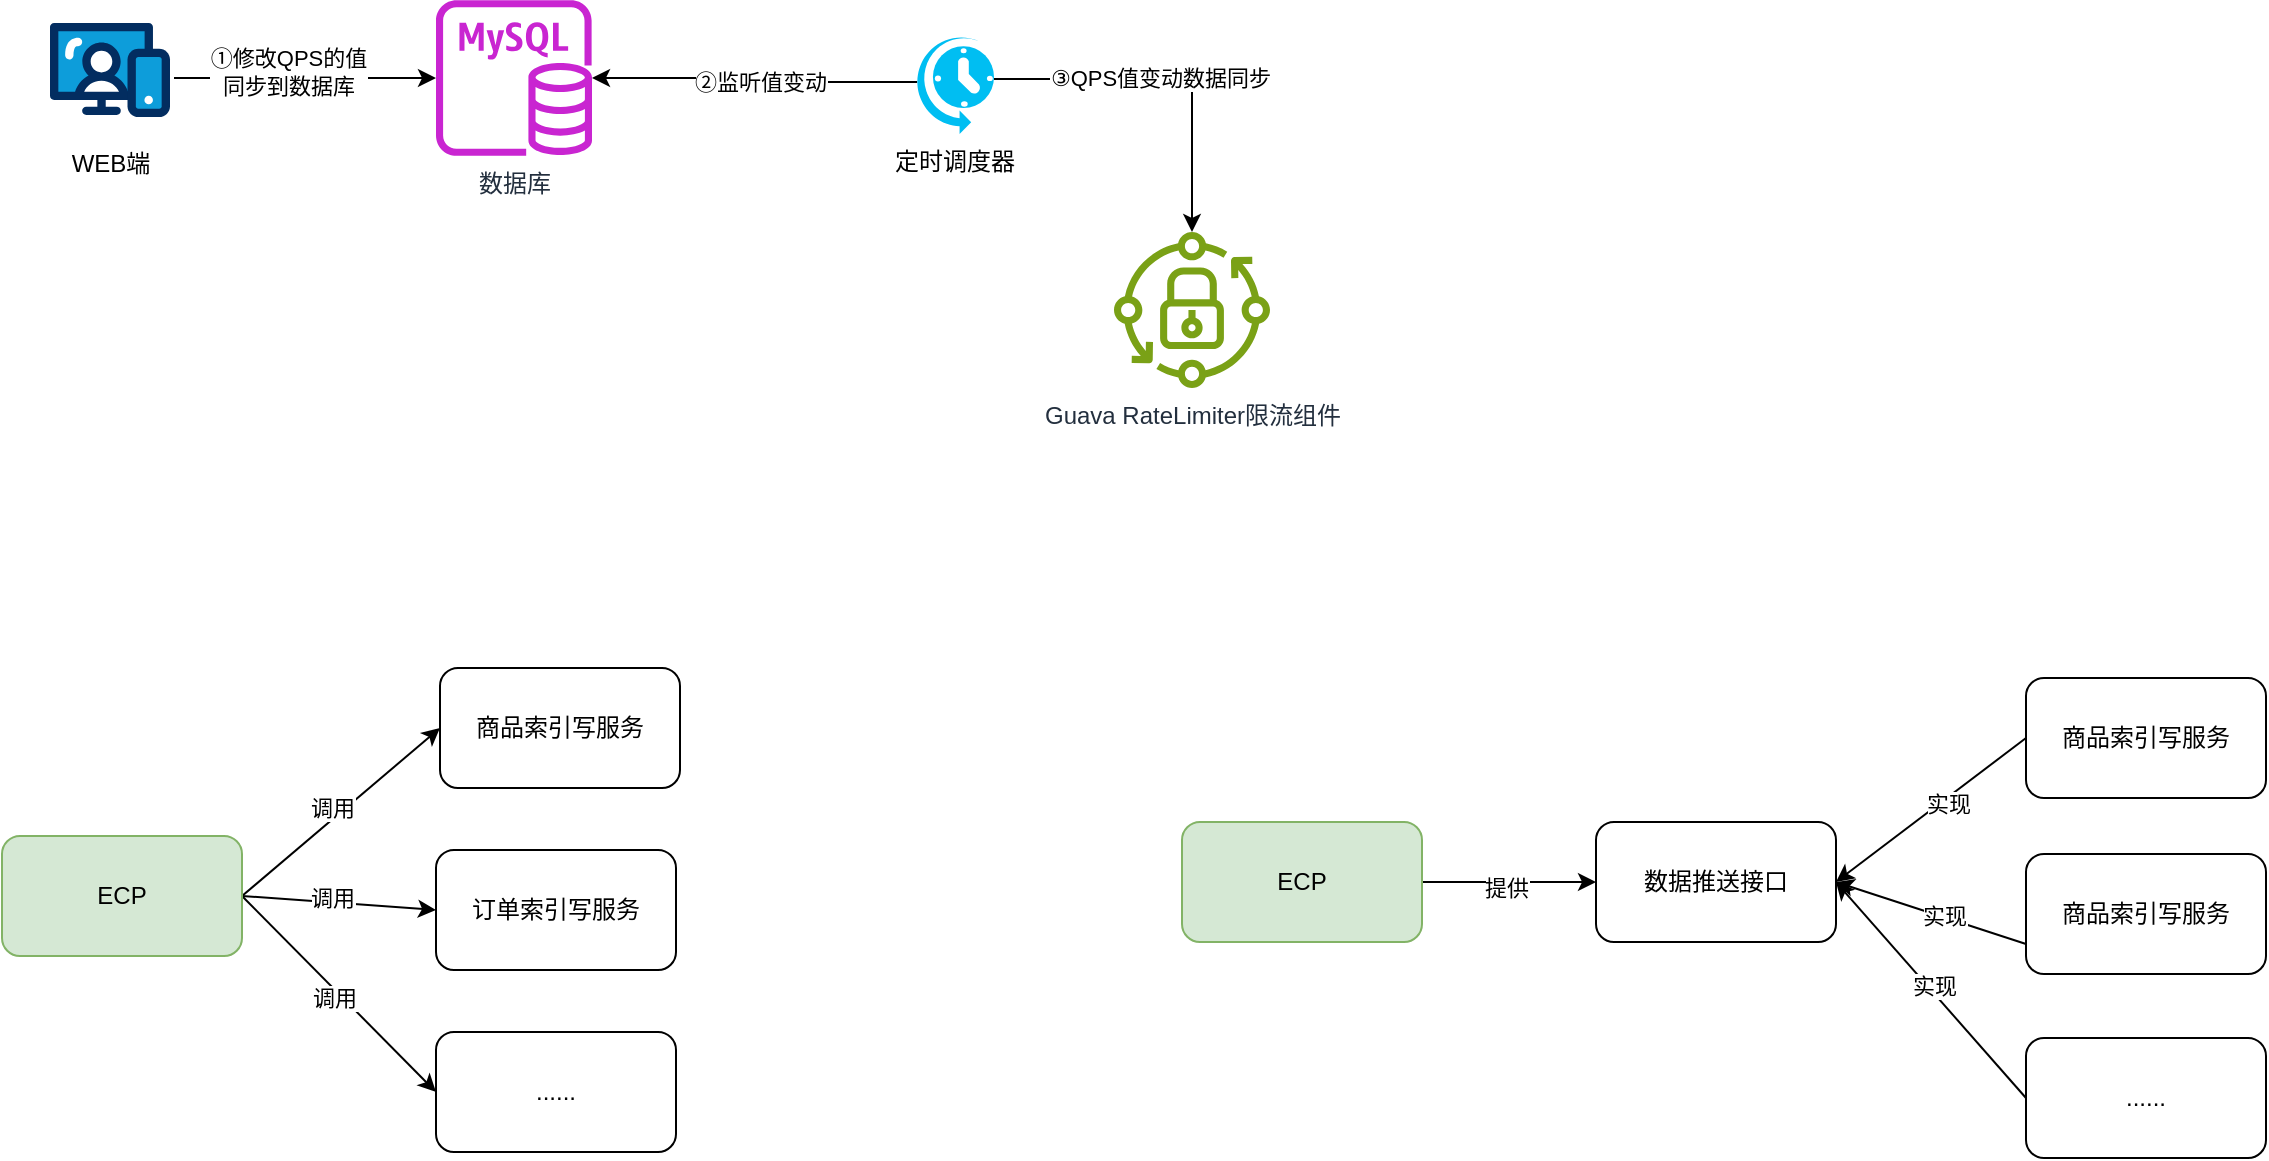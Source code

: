 <mxfile version="22.1.7" type="github">
  <diagram name="第 1 页" id="coex86hfs04hS-hthQD4">
    <mxGraphModel dx="2474" dy="740" grid="0" gridSize="10" guides="1" tooltips="1" connect="1" arrows="1" fold="1" page="0" pageScale="1" pageWidth="827" pageHeight="1169" math="0" shadow="0">
      <root>
        <mxCell id="0" />
        <mxCell id="1" parent="0" />
        <mxCell id="mea_Ot-lVGmqLN7DfCHN-2" value="数据库" style="sketch=0;outlineConnect=0;fontColor=#232F3E;gradientColor=none;fillColor=#C925D1;strokeColor=none;dashed=0;verticalLabelPosition=bottom;verticalAlign=top;align=center;html=1;fontSize=12;fontStyle=0;aspect=fixed;pointerEvents=1;shape=mxgraph.aws4.rds_mysql_instance;" vertex="1" parent="1">
          <mxGeometry x="204" y="485" width="78" height="78" as="geometry" />
        </mxCell>
        <mxCell id="mea_Ot-lVGmqLN7DfCHN-3" value="WEB端" style="verticalLabelPosition=bottom;aspect=fixed;html=1;shape=mxgraph.salesforce.web;" vertex="1" parent="1">
          <mxGeometry x="11" y="496.3" width="60" height="47.4" as="geometry" />
        </mxCell>
        <mxCell id="mea_Ot-lVGmqLN7DfCHN-4" value="" style="endArrow=classic;html=1;rounded=0;" edge="1" parent="1" target="mea_Ot-lVGmqLN7DfCHN-2">
          <mxGeometry width="50" height="50" relative="1" as="geometry">
            <mxPoint x="73" y="524" as="sourcePoint" />
            <mxPoint x="123" y="474" as="targetPoint" />
          </mxGeometry>
        </mxCell>
        <mxCell id="mea_Ot-lVGmqLN7DfCHN-5" value="①修改QPS的值&lt;br&gt;同步到数据库" style="edgeLabel;html=1;align=center;verticalAlign=middle;resizable=0;points=[];" vertex="1" connectable="0" parent="mea_Ot-lVGmqLN7DfCHN-4">
          <mxGeometry x="-0.132" y="3" relative="1" as="geometry">
            <mxPoint as="offset" />
          </mxGeometry>
        </mxCell>
        <mxCell id="mea_Ot-lVGmqLN7DfCHN-8" style="edgeStyle=orthogonalEdgeStyle;rounded=0;orthogonalLoop=1;jettySize=auto;html=1;exitX=0.04;exitY=0.48;exitDx=0;exitDy=0;exitPerimeter=0;" edge="1" parent="1" source="mea_Ot-lVGmqLN7DfCHN-7" target="mea_Ot-lVGmqLN7DfCHN-2">
          <mxGeometry relative="1" as="geometry" />
        </mxCell>
        <mxCell id="mea_Ot-lVGmqLN7DfCHN-9" value="②监听值变动" style="edgeLabel;html=1;align=center;verticalAlign=middle;resizable=0;points=[];" vertex="1" connectable="0" parent="mea_Ot-lVGmqLN7DfCHN-8">
          <mxGeometry x="-0.004" y="-3" relative="1" as="geometry">
            <mxPoint as="offset" />
          </mxGeometry>
        </mxCell>
        <mxCell id="mea_Ot-lVGmqLN7DfCHN-11" style="edgeStyle=orthogonalEdgeStyle;rounded=0;orthogonalLoop=1;jettySize=auto;html=1;exitX=1;exitY=0.45;exitDx=0;exitDy=0;exitPerimeter=0;" edge="1" parent="1" source="mea_Ot-lVGmqLN7DfCHN-7" target="mea_Ot-lVGmqLN7DfCHN-10">
          <mxGeometry relative="1" as="geometry" />
        </mxCell>
        <mxCell id="mea_Ot-lVGmqLN7DfCHN-12" value="③QPS值变动数据同步" style="edgeLabel;html=1;align=center;verticalAlign=middle;resizable=0;points=[];" vertex="1" connectable="0" parent="mea_Ot-lVGmqLN7DfCHN-11">
          <mxGeometry x="-0.06" y="1" relative="1" as="geometry">
            <mxPoint as="offset" />
          </mxGeometry>
        </mxCell>
        <mxCell id="mea_Ot-lVGmqLN7DfCHN-7" value="定时调度器" style="verticalLabelPosition=bottom;html=1;verticalAlign=top;align=center;strokeColor=none;fillColor=#00BEF2;shape=mxgraph.azure.scheduler;pointerEvents=1;" vertex="1" parent="1">
          <mxGeometry x="443" y="502" width="40" height="50" as="geometry" />
        </mxCell>
        <mxCell id="mea_Ot-lVGmqLN7DfCHN-10" value="Guava RateLimiter限流组件" style="sketch=0;outlineConnect=0;fontColor=#232F3E;gradientColor=none;fillColor=#7AA116;strokeColor=none;dashed=0;verticalLabelPosition=bottom;verticalAlign=top;align=center;html=1;fontSize=12;fontStyle=0;aspect=fixed;pointerEvents=1;shape=mxgraph.aws4.iot_greengrass_component_private;" vertex="1" parent="1">
          <mxGeometry x="543" y="601" width="78" height="78" as="geometry" />
        </mxCell>
        <mxCell id="mea_Ot-lVGmqLN7DfCHN-18" style="rounded=0;orthogonalLoop=1;jettySize=auto;html=1;exitX=1;exitY=0.5;exitDx=0;exitDy=0;entryX=0;entryY=0.5;entryDx=0;entryDy=0;" edge="1" parent="1" source="mea_Ot-lVGmqLN7DfCHN-13" target="mea_Ot-lVGmqLN7DfCHN-14">
          <mxGeometry relative="1" as="geometry" />
        </mxCell>
        <mxCell id="mea_Ot-lVGmqLN7DfCHN-21" value="调用" style="edgeLabel;html=1;align=center;verticalAlign=middle;resizable=0;points=[];" vertex="1" connectable="0" parent="mea_Ot-lVGmqLN7DfCHN-18">
          <mxGeometry x="-0.022" y="4" relative="1" as="geometry">
            <mxPoint x="-1" as="offset" />
          </mxGeometry>
        </mxCell>
        <mxCell id="mea_Ot-lVGmqLN7DfCHN-19" style="rounded=0;orthogonalLoop=1;jettySize=auto;html=1;exitX=1;exitY=0.5;exitDx=0;exitDy=0;entryX=0;entryY=0.5;entryDx=0;entryDy=0;" edge="1" parent="1" source="mea_Ot-lVGmqLN7DfCHN-13" target="mea_Ot-lVGmqLN7DfCHN-15">
          <mxGeometry relative="1" as="geometry" />
        </mxCell>
        <mxCell id="mea_Ot-lVGmqLN7DfCHN-22" value="调用" style="edgeLabel;html=1;align=center;verticalAlign=middle;resizable=0;points=[];" vertex="1" connectable="0" parent="mea_Ot-lVGmqLN7DfCHN-19">
          <mxGeometry x="-0.081" y="2" relative="1" as="geometry">
            <mxPoint as="offset" />
          </mxGeometry>
        </mxCell>
        <mxCell id="mea_Ot-lVGmqLN7DfCHN-20" style="rounded=0;orthogonalLoop=1;jettySize=auto;html=1;exitX=1;exitY=0.5;exitDx=0;exitDy=0;entryX=0;entryY=0.5;entryDx=0;entryDy=0;" edge="1" parent="1" source="mea_Ot-lVGmqLN7DfCHN-13" target="mea_Ot-lVGmqLN7DfCHN-16">
          <mxGeometry relative="1" as="geometry" />
        </mxCell>
        <mxCell id="mea_Ot-lVGmqLN7DfCHN-23" value="调用" style="edgeLabel;html=1;align=center;verticalAlign=middle;resizable=0;points=[];" vertex="1" connectable="0" parent="mea_Ot-lVGmqLN7DfCHN-20">
          <mxGeometry x="-0.012" y="-3" relative="1" as="geometry">
            <mxPoint as="offset" />
          </mxGeometry>
        </mxCell>
        <mxCell id="mea_Ot-lVGmqLN7DfCHN-13" value="ECP" style="rounded=1;whiteSpace=wrap;html=1;fillColor=#d5e8d4;strokeColor=#82b366;" vertex="1" parent="1">
          <mxGeometry x="-13" y="903" width="120" height="60" as="geometry" />
        </mxCell>
        <mxCell id="mea_Ot-lVGmqLN7DfCHN-14" value="商品索引写服务" style="rounded=1;whiteSpace=wrap;html=1;" vertex="1" parent="1">
          <mxGeometry x="206" y="819" width="120" height="60" as="geometry" />
        </mxCell>
        <mxCell id="mea_Ot-lVGmqLN7DfCHN-15" value="订单索引写服务" style="rounded=1;whiteSpace=wrap;html=1;" vertex="1" parent="1">
          <mxGeometry x="204" y="910" width="120" height="60" as="geometry" />
        </mxCell>
        <mxCell id="mea_Ot-lVGmqLN7DfCHN-16" value="......" style="rounded=1;whiteSpace=wrap;html=1;" vertex="1" parent="1">
          <mxGeometry x="204" y="1001" width="120" height="60" as="geometry" />
        </mxCell>
        <mxCell id="mea_Ot-lVGmqLN7DfCHN-35" style="edgeStyle=orthogonalEdgeStyle;rounded=0;orthogonalLoop=1;jettySize=auto;html=1;exitX=1;exitY=0.5;exitDx=0;exitDy=0;" edge="1" parent="1" source="mea_Ot-lVGmqLN7DfCHN-30" target="mea_Ot-lVGmqLN7DfCHN-34">
          <mxGeometry relative="1" as="geometry" />
        </mxCell>
        <mxCell id="mea_Ot-lVGmqLN7DfCHN-36" value="提供" style="edgeLabel;html=1;align=center;verticalAlign=middle;resizable=0;points=[];" vertex="1" connectable="0" parent="mea_Ot-lVGmqLN7DfCHN-35">
          <mxGeometry x="-0.042" y="-3" relative="1" as="geometry">
            <mxPoint as="offset" />
          </mxGeometry>
        </mxCell>
        <mxCell id="mea_Ot-lVGmqLN7DfCHN-30" value="ECP" style="rounded=1;whiteSpace=wrap;html=1;fillColor=#d5e8d4;strokeColor=#82b366;" vertex="1" parent="1">
          <mxGeometry x="577" y="896" width="120" height="60" as="geometry" />
        </mxCell>
        <mxCell id="mea_Ot-lVGmqLN7DfCHN-34" value="数据推送接口" style="rounded=1;whiteSpace=wrap;html=1;" vertex="1" parent="1">
          <mxGeometry x="784" y="896" width="120" height="60" as="geometry" />
        </mxCell>
        <mxCell id="mea_Ot-lVGmqLN7DfCHN-38" style="rounded=0;orthogonalLoop=1;jettySize=auto;html=1;exitX=0;exitY=0.5;exitDx=0;exitDy=0;entryX=1;entryY=0.5;entryDx=0;entryDy=0;" edge="1" parent="1" source="mea_Ot-lVGmqLN7DfCHN-37" target="mea_Ot-lVGmqLN7DfCHN-34">
          <mxGeometry relative="1" as="geometry" />
        </mxCell>
        <mxCell id="mea_Ot-lVGmqLN7DfCHN-44" value="实现" style="edgeLabel;html=1;align=center;verticalAlign=middle;resizable=0;points=[];" vertex="1" connectable="0" parent="mea_Ot-lVGmqLN7DfCHN-38">
          <mxGeometry x="-0.143" y="2" relative="1" as="geometry">
            <mxPoint as="offset" />
          </mxGeometry>
        </mxCell>
        <mxCell id="mea_Ot-lVGmqLN7DfCHN-37" value="商品索引写服务" style="rounded=1;whiteSpace=wrap;html=1;" vertex="1" parent="1">
          <mxGeometry x="999" y="824" width="120" height="60" as="geometry" />
        </mxCell>
        <mxCell id="mea_Ot-lVGmqLN7DfCHN-41" style="rounded=0;orthogonalLoop=1;jettySize=auto;html=1;exitX=0;exitY=0.75;exitDx=0;exitDy=0;entryX=1;entryY=0.5;entryDx=0;entryDy=0;" edge="1" parent="1" source="mea_Ot-lVGmqLN7DfCHN-39" target="mea_Ot-lVGmqLN7DfCHN-34">
          <mxGeometry relative="1" as="geometry" />
        </mxCell>
        <mxCell id="mea_Ot-lVGmqLN7DfCHN-45" value="实现" style="edgeLabel;html=1;align=center;verticalAlign=middle;resizable=0;points=[];" vertex="1" connectable="0" parent="mea_Ot-lVGmqLN7DfCHN-41">
          <mxGeometry x="-0.125" y="-1" relative="1" as="geometry">
            <mxPoint as="offset" />
          </mxGeometry>
        </mxCell>
        <mxCell id="mea_Ot-lVGmqLN7DfCHN-39" value="商品索引写服务" style="rounded=1;whiteSpace=wrap;html=1;" vertex="1" parent="1">
          <mxGeometry x="999" y="912" width="120" height="60" as="geometry" />
        </mxCell>
        <mxCell id="mea_Ot-lVGmqLN7DfCHN-46" style="rounded=0;orthogonalLoop=1;jettySize=auto;html=1;exitX=0;exitY=0.5;exitDx=0;exitDy=0;entryX=1;entryY=0.5;entryDx=0;entryDy=0;" edge="1" parent="1" source="mea_Ot-lVGmqLN7DfCHN-40" target="mea_Ot-lVGmqLN7DfCHN-34">
          <mxGeometry relative="1" as="geometry" />
        </mxCell>
        <mxCell id="mea_Ot-lVGmqLN7DfCHN-47" value="实现" style="edgeLabel;html=1;align=center;verticalAlign=middle;resizable=0;points=[];" vertex="1" connectable="0" parent="mea_Ot-lVGmqLN7DfCHN-46">
          <mxGeometry x="0.014" y="-2" relative="1" as="geometry">
            <mxPoint as="offset" />
          </mxGeometry>
        </mxCell>
        <mxCell id="mea_Ot-lVGmqLN7DfCHN-40" value="......" style="rounded=1;whiteSpace=wrap;html=1;" vertex="1" parent="1">
          <mxGeometry x="999" y="1004" width="120" height="60" as="geometry" />
        </mxCell>
      </root>
    </mxGraphModel>
  </diagram>
</mxfile>
